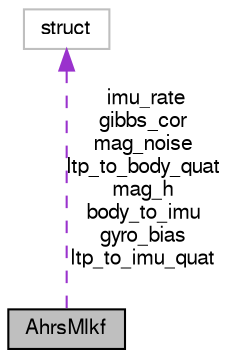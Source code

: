 digraph "AhrsMlkf"
{
  edge [fontname="FreeSans",fontsize="10",labelfontname="FreeSans",labelfontsize="10"];
  node [fontname="FreeSans",fontsize="10",shape=record];
  Node1 [label="AhrsMlkf",height=0.2,width=0.4,color="black", fillcolor="grey75", style="filled", fontcolor="black"];
  Node2 -> Node1 [dir="back",color="darkorchid3",fontsize="10",style="dashed",label=" imu_rate\ngibbs_cor\nmag_noise\nltp_to_body_quat\nmag_h\nbody_to_imu\ngyro_bias\nltp_to_imu_quat" ,fontname="FreeSans"];
  Node2 [label="struct",height=0.2,width=0.4,color="grey75", fillcolor="white", style="filled"];
}
